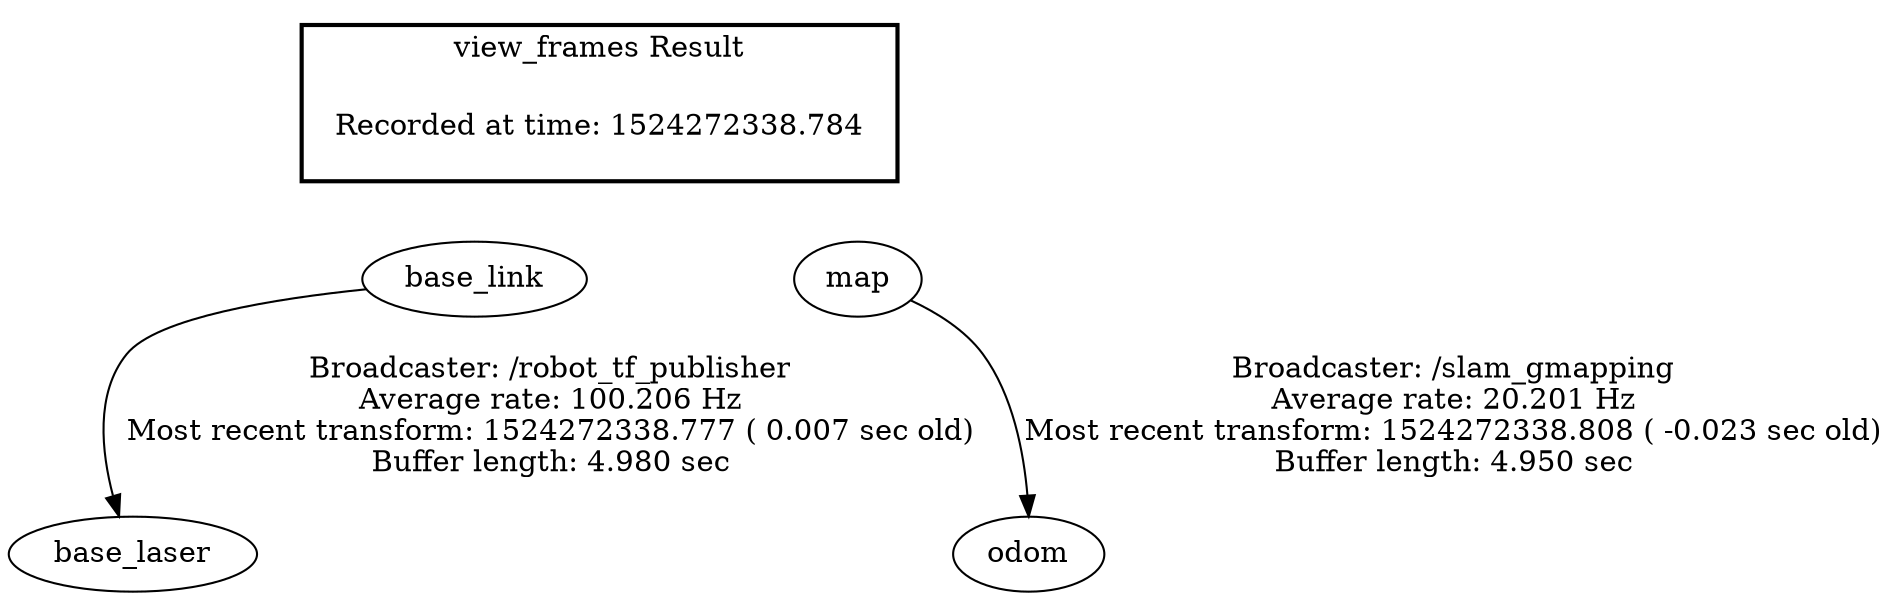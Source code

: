 digraph G {
"base_link" -> "base_laser"[label="Broadcaster: /robot_tf_publisher\nAverage rate: 100.206 Hz\nMost recent transform: 1524272338.777 ( 0.007 sec old)\nBuffer length: 4.980 sec\n"];
"map" -> "odom"[label="Broadcaster: /slam_gmapping\nAverage rate: 20.201 Hz\nMost recent transform: 1524272338.808 ( -0.023 sec old)\nBuffer length: 4.950 sec\n"];
edge [style=invis];
 subgraph cluster_legend { style=bold; color=black; label ="view_frames Result";
"Recorded at time: 1524272338.784"[ shape=plaintext ] ;
 }->"base_link";
edge [style=invis];
 subgraph cluster_legend { style=bold; color=black; label ="view_frames Result";
"Recorded at time: 1524272338.784"[ shape=plaintext ] ;
 }->"map";
}